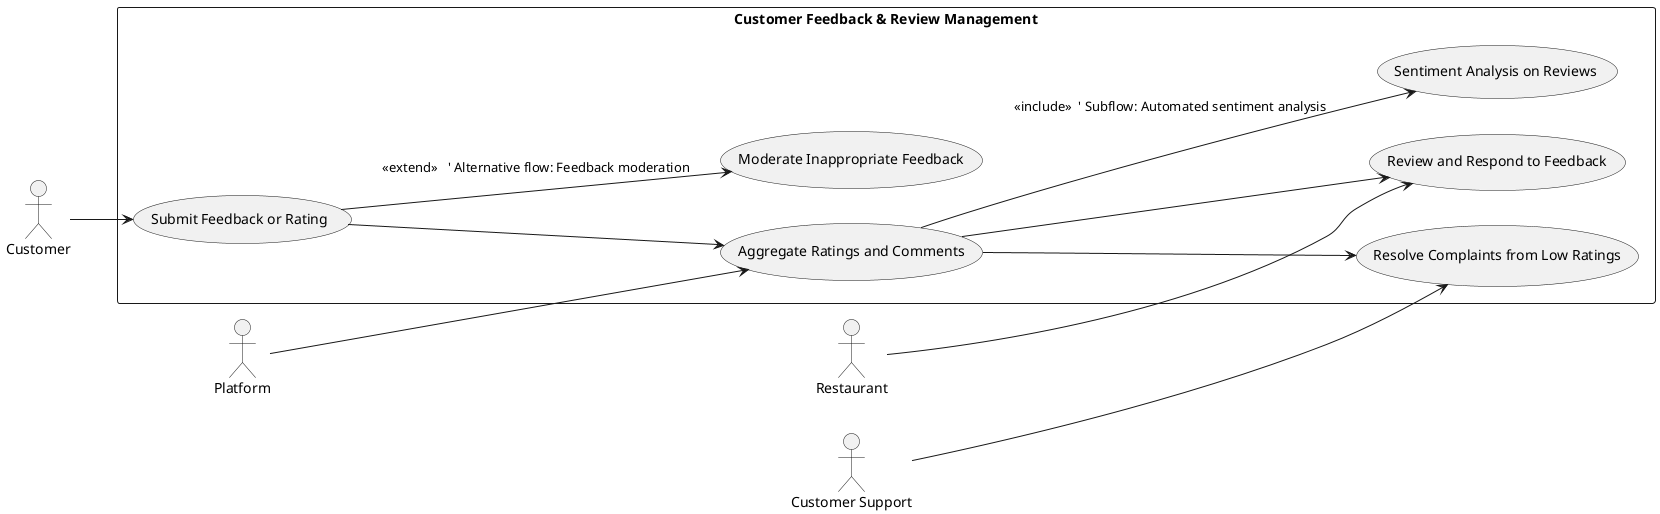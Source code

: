 @startuml
left to right direction

actor "Customer" as C
actor "Platform" as P
actor "Restaurant" as R
actor "Customer Support" as CS

rectangle "Customer Feedback & Review Management" {
  usecase "Submit Feedback or Rating" as UC1
  usecase "Aggregate Ratings and Comments" as UC2
  usecase "Review and Respond to Feedback" as UC3
  usecase "Resolve Complaints from Low Ratings" as UC4
  usecase "Sentiment Analysis on Reviews" as UC5
  usecase "Moderate Inappropriate Feedback" as UC6
}

C --> UC1
UC1 --> UC2
P --> UC2

UC2 --> UC3
R --> UC3

UC2 --> UC4
CS --> UC4

UC2 --> UC5 : <<include>>  ' Subflow: Automated sentiment analysis
UC1 --> UC6 : <<extend>>   ' Alternative flow: Feedback moderation

@enduml
